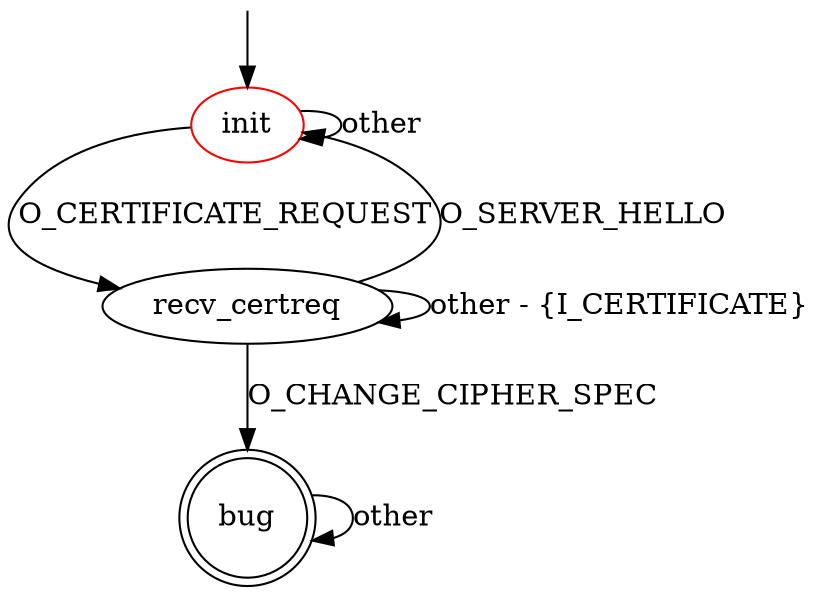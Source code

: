digraph G {
label=""
init [color="red"]
recv_certreq
bug  [shape="doublecircle"]

init -> init [label="other"]
init -> recv_certreq [label="O_CERTIFICATE_REQUEST"]

recv_certreq -> recv_certreq [label="other - {I_CERTIFICATE}"]
recv_certreq -> bug [label="O_CHANGE_CIPHER_SPEC"]
recv_certreq -> init[label="O_SERVER_HELLO"]

bug -> bug [label="other"]

__start0 [label="" shape="none" width="0" height="0"];
__start0 -> init;
}
